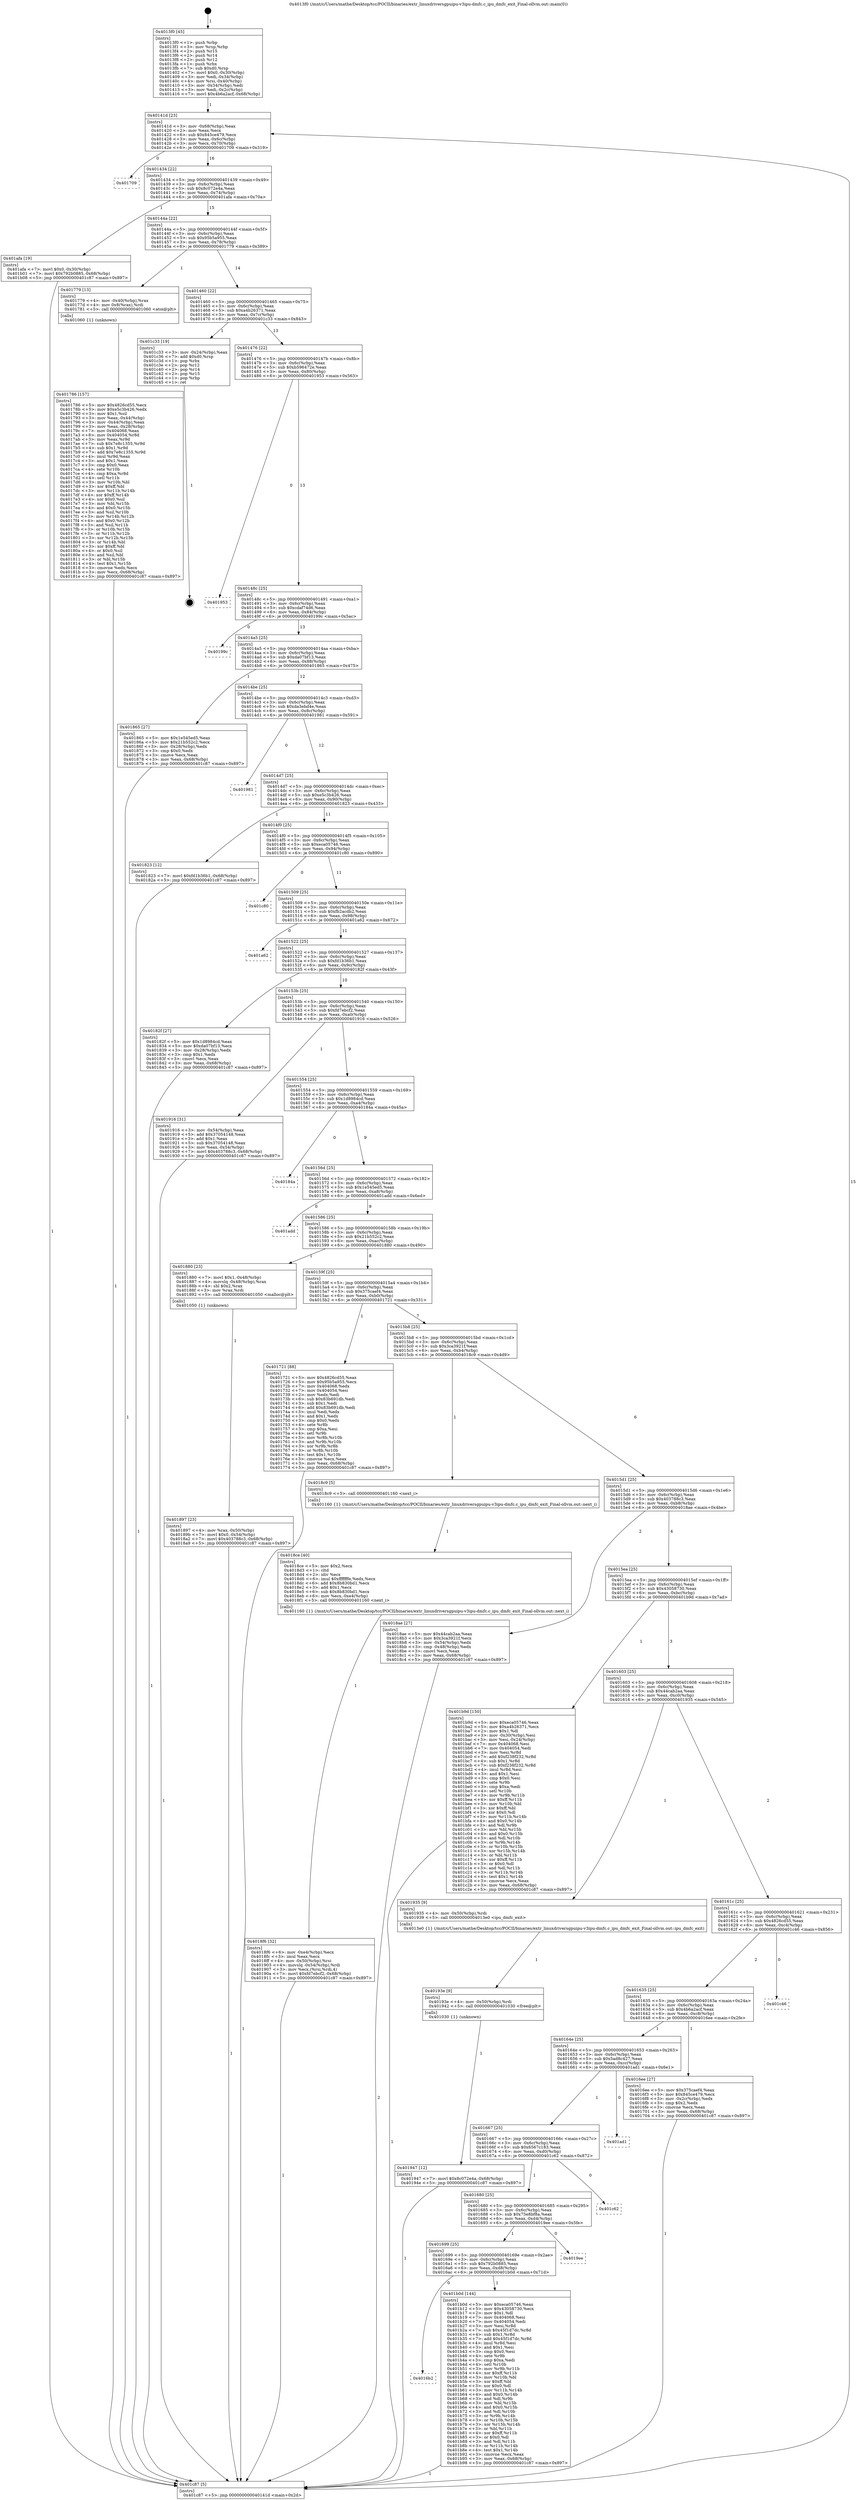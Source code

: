 digraph "0x4013f0" {
  label = "0x4013f0 (/mnt/c/Users/mathe/Desktop/tcc/POCII/binaries/extr_linuxdriversgpuipu-v3ipu-dmfc.c_ipu_dmfc_exit_Final-ollvm.out::main(0))"
  labelloc = "t"
  node[shape=record]

  Entry [label="",width=0.3,height=0.3,shape=circle,fillcolor=black,style=filled]
  "0x40141d" [label="{
     0x40141d [23]\l
     | [instrs]\l
     &nbsp;&nbsp;0x40141d \<+3\>: mov -0x68(%rbp),%eax\l
     &nbsp;&nbsp;0x401420 \<+2\>: mov %eax,%ecx\l
     &nbsp;&nbsp;0x401422 \<+6\>: sub $0x845ce479,%ecx\l
     &nbsp;&nbsp;0x401428 \<+3\>: mov %eax,-0x6c(%rbp)\l
     &nbsp;&nbsp;0x40142b \<+3\>: mov %ecx,-0x70(%rbp)\l
     &nbsp;&nbsp;0x40142e \<+6\>: je 0000000000401709 \<main+0x319\>\l
  }"]
  "0x401709" [label="{
     0x401709\l
  }", style=dashed]
  "0x401434" [label="{
     0x401434 [22]\l
     | [instrs]\l
     &nbsp;&nbsp;0x401434 \<+5\>: jmp 0000000000401439 \<main+0x49\>\l
     &nbsp;&nbsp;0x401439 \<+3\>: mov -0x6c(%rbp),%eax\l
     &nbsp;&nbsp;0x40143c \<+5\>: sub $0x8c072e4a,%eax\l
     &nbsp;&nbsp;0x401441 \<+3\>: mov %eax,-0x74(%rbp)\l
     &nbsp;&nbsp;0x401444 \<+6\>: je 0000000000401afa \<main+0x70a\>\l
  }"]
  Exit [label="",width=0.3,height=0.3,shape=circle,fillcolor=black,style=filled,peripheries=2]
  "0x401afa" [label="{
     0x401afa [19]\l
     | [instrs]\l
     &nbsp;&nbsp;0x401afa \<+7\>: movl $0x0,-0x30(%rbp)\l
     &nbsp;&nbsp;0x401b01 \<+7\>: movl $0x792b0885,-0x68(%rbp)\l
     &nbsp;&nbsp;0x401b08 \<+5\>: jmp 0000000000401c87 \<main+0x897\>\l
  }"]
  "0x40144a" [label="{
     0x40144a [22]\l
     | [instrs]\l
     &nbsp;&nbsp;0x40144a \<+5\>: jmp 000000000040144f \<main+0x5f\>\l
     &nbsp;&nbsp;0x40144f \<+3\>: mov -0x6c(%rbp),%eax\l
     &nbsp;&nbsp;0x401452 \<+5\>: sub $0x95b5a955,%eax\l
     &nbsp;&nbsp;0x401457 \<+3\>: mov %eax,-0x78(%rbp)\l
     &nbsp;&nbsp;0x40145a \<+6\>: je 0000000000401779 \<main+0x389\>\l
  }"]
  "0x4016b2" [label="{
     0x4016b2\l
  }", style=dashed]
  "0x401779" [label="{
     0x401779 [13]\l
     | [instrs]\l
     &nbsp;&nbsp;0x401779 \<+4\>: mov -0x40(%rbp),%rax\l
     &nbsp;&nbsp;0x40177d \<+4\>: mov 0x8(%rax),%rdi\l
     &nbsp;&nbsp;0x401781 \<+5\>: call 0000000000401060 \<atoi@plt\>\l
     | [calls]\l
     &nbsp;&nbsp;0x401060 \{1\} (unknown)\l
  }"]
  "0x401460" [label="{
     0x401460 [22]\l
     | [instrs]\l
     &nbsp;&nbsp;0x401460 \<+5\>: jmp 0000000000401465 \<main+0x75\>\l
     &nbsp;&nbsp;0x401465 \<+3\>: mov -0x6c(%rbp),%eax\l
     &nbsp;&nbsp;0x401468 \<+5\>: sub $0xa4b26371,%eax\l
     &nbsp;&nbsp;0x40146d \<+3\>: mov %eax,-0x7c(%rbp)\l
     &nbsp;&nbsp;0x401470 \<+6\>: je 0000000000401c33 \<main+0x843\>\l
  }"]
  "0x401b0d" [label="{
     0x401b0d [144]\l
     | [instrs]\l
     &nbsp;&nbsp;0x401b0d \<+5\>: mov $0xeca05746,%eax\l
     &nbsp;&nbsp;0x401b12 \<+5\>: mov $0x43058730,%ecx\l
     &nbsp;&nbsp;0x401b17 \<+2\>: mov $0x1,%dl\l
     &nbsp;&nbsp;0x401b19 \<+7\>: mov 0x404068,%esi\l
     &nbsp;&nbsp;0x401b20 \<+7\>: mov 0x404054,%edi\l
     &nbsp;&nbsp;0x401b27 \<+3\>: mov %esi,%r8d\l
     &nbsp;&nbsp;0x401b2a \<+7\>: sub $0x45f1d7dc,%r8d\l
     &nbsp;&nbsp;0x401b31 \<+4\>: sub $0x1,%r8d\l
     &nbsp;&nbsp;0x401b35 \<+7\>: add $0x45f1d7dc,%r8d\l
     &nbsp;&nbsp;0x401b3c \<+4\>: imul %r8d,%esi\l
     &nbsp;&nbsp;0x401b40 \<+3\>: and $0x1,%esi\l
     &nbsp;&nbsp;0x401b43 \<+3\>: cmp $0x0,%esi\l
     &nbsp;&nbsp;0x401b46 \<+4\>: sete %r9b\l
     &nbsp;&nbsp;0x401b4a \<+3\>: cmp $0xa,%edi\l
     &nbsp;&nbsp;0x401b4d \<+4\>: setl %r10b\l
     &nbsp;&nbsp;0x401b51 \<+3\>: mov %r9b,%r11b\l
     &nbsp;&nbsp;0x401b54 \<+4\>: xor $0xff,%r11b\l
     &nbsp;&nbsp;0x401b58 \<+3\>: mov %r10b,%bl\l
     &nbsp;&nbsp;0x401b5b \<+3\>: xor $0xff,%bl\l
     &nbsp;&nbsp;0x401b5e \<+3\>: xor $0x0,%dl\l
     &nbsp;&nbsp;0x401b61 \<+3\>: mov %r11b,%r14b\l
     &nbsp;&nbsp;0x401b64 \<+4\>: and $0x0,%r14b\l
     &nbsp;&nbsp;0x401b68 \<+3\>: and %dl,%r9b\l
     &nbsp;&nbsp;0x401b6b \<+3\>: mov %bl,%r15b\l
     &nbsp;&nbsp;0x401b6e \<+4\>: and $0x0,%r15b\l
     &nbsp;&nbsp;0x401b72 \<+3\>: and %dl,%r10b\l
     &nbsp;&nbsp;0x401b75 \<+3\>: or %r9b,%r14b\l
     &nbsp;&nbsp;0x401b78 \<+3\>: or %r10b,%r15b\l
     &nbsp;&nbsp;0x401b7b \<+3\>: xor %r15b,%r14b\l
     &nbsp;&nbsp;0x401b7e \<+3\>: or %bl,%r11b\l
     &nbsp;&nbsp;0x401b81 \<+4\>: xor $0xff,%r11b\l
     &nbsp;&nbsp;0x401b85 \<+3\>: or $0x0,%dl\l
     &nbsp;&nbsp;0x401b88 \<+3\>: and %dl,%r11b\l
     &nbsp;&nbsp;0x401b8b \<+3\>: or %r11b,%r14b\l
     &nbsp;&nbsp;0x401b8e \<+4\>: test $0x1,%r14b\l
     &nbsp;&nbsp;0x401b92 \<+3\>: cmovne %ecx,%eax\l
     &nbsp;&nbsp;0x401b95 \<+3\>: mov %eax,-0x68(%rbp)\l
     &nbsp;&nbsp;0x401b98 \<+5\>: jmp 0000000000401c87 \<main+0x897\>\l
  }"]
  "0x401c33" [label="{
     0x401c33 [19]\l
     | [instrs]\l
     &nbsp;&nbsp;0x401c33 \<+3\>: mov -0x24(%rbp),%eax\l
     &nbsp;&nbsp;0x401c36 \<+7\>: add $0xd0,%rsp\l
     &nbsp;&nbsp;0x401c3d \<+1\>: pop %rbx\l
     &nbsp;&nbsp;0x401c3e \<+2\>: pop %r12\l
     &nbsp;&nbsp;0x401c40 \<+2\>: pop %r14\l
     &nbsp;&nbsp;0x401c42 \<+2\>: pop %r15\l
     &nbsp;&nbsp;0x401c44 \<+1\>: pop %rbp\l
     &nbsp;&nbsp;0x401c45 \<+1\>: ret\l
  }"]
  "0x401476" [label="{
     0x401476 [22]\l
     | [instrs]\l
     &nbsp;&nbsp;0x401476 \<+5\>: jmp 000000000040147b \<main+0x8b\>\l
     &nbsp;&nbsp;0x40147b \<+3\>: mov -0x6c(%rbp),%eax\l
     &nbsp;&nbsp;0x40147e \<+5\>: sub $0xb596472e,%eax\l
     &nbsp;&nbsp;0x401483 \<+3\>: mov %eax,-0x80(%rbp)\l
     &nbsp;&nbsp;0x401486 \<+6\>: je 0000000000401953 \<main+0x563\>\l
  }"]
  "0x401699" [label="{
     0x401699 [25]\l
     | [instrs]\l
     &nbsp;&nbsp;0x401699 \<+5\>: jmp 000000000040169e \<main+0x2ae\>\l
     &nbsp;&nbsp;0x40169e \<+3\>: mov -0x6c(%rbp),%eax\l
     &nbsp;&nbsp;0x4016a1 \<+5\>: sub $0x792b0885,%eax\l
     &nbsp;&nbsp;0x4016a6 \<+6\>: mov %eax,-0xd8(%rbp)\l
     &nbsp;&nbsp;0x4016ac \<+6\>: je 0000000000401b0d \<main+0x71d\>\l
  }"]
  "0x401953" [label="{
     0x401953\l
  }", style=dashed]
  "0x40148c" [label="{
     0x40148c [25]\l
     | [instrs]\l
     &nbsp;&nbsp;0x40148c \<+5\>: jmp 0000000000401491 \<main+0xa1\>\l
     &nbsp;&nbsp;0x401491 \<+3\>: mov -0x6c(%rbp),%eax\l
     &nbsp;&nbsp;0x401494 \<+5\>: sub $0xcdaf74d6,%eax\l
     &nbsp;&nbsp;0x401499 \<+6\>: mov %eax,-0x84(%rbp)\l
     &nbsp;&nbsp;0x40149f \<+6\>: je 000000000040199c \<main+0x5ac\>\l
  }"]
  "0x4019ee" [label="{
     0x4019ee\l
  }", style=dashed]
  "0x40199c" [label="{
     0x40199c\l
  }", style=dashed]
  "0x4014a5" [label="{
     0x4014a5 [25]\l
     | [instrs]\l
     &nbsp;&nbsp;0x4014a5 \<+5\>: jmp 00000000004014aa \<main+0xba\>\l
     &nbsp;&nbsp;0x4014aa \<+3\>: mov -0x6c(%rbp),%eax\l
     &nbsp;&nbsp;0x4014ad \<+5\>: sub $0xda07bf13,%eax\l
     &nbsp;&nbsp;0x4014b2 \<+6\>: mov %eax,-0x88(%rbp)\l
     &nbsp;&nbsp;0x4014b8 \<+6\>: je 0000000000401865 \<main+0x475\>\l
  }"]
  "0x401680" [label="{
     0x401680 [25]\l
     | [instrs]\l
     &nbsp;&nbsp;0x401680 \<+5\>: jmp 0000000000401685 \<main+0x295\>\l
     &nbsp;&nbsp;0x401685 \<+3\>: mov -0x6c(%rbp),%eax\l
     &nbsp;&nbsp;0x401688 \<+5\>: sub $0x75e8bf8a,%eax\l
     &nbsp;&nbsp;0x40168d \<+6\>: mov %eax,-0xd4(%rbp)\l
     &nbsp;&nbsp;0x401693 \<+6\>: je 00000000004019ee \<main+0x5fe\>\l
  }"]
  "0x401865" [label="{
     0x401865 [27]\l
     | [instrs]\l
     &nbsp;&nbsp;0x401865 \<+5\>: mov $0x1e545ed5,%eax\l
     &nbsp;&nbsp;0x40186a \<+5\>: mov $0x21b552c2,%ecx\l
     &nbsp;&nbsp;0x40186f \<+3\>: mov -0x28(%rbp),%edx\l
     &nbsp;&nbsp;0x401872 \<+3\>: cmp $0x0,%edx\l
     &nbsp;&nbsp;0x401875 \<+3\>: cmove %ecx,%eax\l
     &nbsp;&nbsp;0x401878 \<+3\>: mov %eax,-0x68(%rbp)\l
     &nbsp;&nbsp;0x40187b \<+5\>: jmp 0000000000401c87 \<main+0x897\>\l
  }"]
  "0x4014be" [label="{
     0x4014be [25]\l
     | [instrs]\l
     &nbsp;&nbsp;0x4014be \<+5\>: jmp 00000000004014c3 \<main+0xd3\>\l
     &nbsp;&nbsp;0x4014c3 \<+3\>: mov -0x6c(%rbp),%eax\l
     &nbsp;&nbsp;0x4014c6 \<+5\>: sub $0xda3ebd4e,%eax\l
     &nbsp;&nbsp;0x4014cb \<+6\>: mov %eax,-0x8c(%rbp)\l
     &nbsp;&nbsp;0x4014d1 \<+6\>: je 0000000000401981 \<main+0x591\>\l
  }"]
  "0x401c62" [label="{
     0x401c62\l
  }", style=dashed]
  "0x401981" [label="{
     0x401981\l
  }", style=dashed]
  "0x4014d7" [label="{
     0x4014d7 [25]\l
     | [instrs]\l
     &nbsp;&nbsp;0x4014d7 \<+5\>: jmp 00000000004014dc \<main+0xec\>\l
     &nbsp;&nbsp;0x4014dc \<+3\>: mov -0x6c(%rbp),%eax\l
     &nbsp;&nbsp;0x4014df \<+5\>: sub $0xe5c3b426,%eax\l
     &nbsp;&nbsp;0x4014e4 \<+6\>: mov %eax,-0x90(%rbp)\l
     &nbsp;&nbsp;0x4014ea \<+6\>: je 0000000000401823 \<main+0x433\>\l
  }"]
  "0x401667" [label="{
     0x401667 [25]\l
     | [instrs]\l
     &nbsp;&nbsp;0x401667 \<+5\>: jmp 000000000040166c \<main+0x27c\>\l
     &nbsp;&nbsp;0x40166c \<+3\>: mov -0x6c(%rbp),%eax\l
     &nbsp;&nbsp;0x40166f \<+5\>: sub $0x6567c183,%eax\l
     &nbsp;&nbsp;0x401674 \<+6\>: mov %eax,-0xd0(%rbp)\l
     &nbsp;&nbsp;0x40167a \<+6\>: je 0000000000401c62 \<main+0x872\>\l
  }"]
  "0x401823" [label="{
     0x401823 [12]\l
     | [instrs]\l
     &nbsp;&nbsp;0x401823 \<+7\>: movl $0xfd1b36b1,-0x68(%rbp)\l
     &nbsp;&nbsp;0x40182a \<+5\>: jmp 0000000000401c87 \<main+0x897\>\l
  }"]
  "0x4014f0" [label="{
     0x4014f0 [25]\l
     | [instrs]\l
     &nbsp;&nbsp;0x4014f0 \<+5\>: jmp 00000000004014f5 \<main+0x105\>\l
     &nbsp;&nbsp;0x4014f5 \<+3\>: mov -0x6c(%rbp),%eax\l
     &nbsp;&nbsp;0x4014f8 \<+5\>: sub $0xeca05746,%eax\l
     &nbsp;&nbsp;0x4014fd \<+6\>: mov %eax,-0x94(%rbp)\l
     &nbsp;&nbsp;0x401503 \<+6\>: je 0000000000401c80 \<main+0x890\>\l
  }"]
  "0x401ad1" [label="{
     0x401ad1\l
  }", style=dashed]
  "0x401c80" [label="{
     0x401c80\l
  }", style=dashed]
  "0x401509" [label="{
     0x401509 [25]\l
     | [instrs]\l
     &nbsp;&nbsp;0x401509 \<+5\>: jmp 000000000040150e \<main+0x11e\>\l
     &nbsp;&nbsp;0x40150e \<+3\>: mov -0x6c(%rbp),%eax\l
     &nbsp;&nbsp;0x401511 \<+5\>: sub $0xfb2acdb2,%eax\l
     &nbsp;&nbsp;0x401516 \<+6\>: mov %eax,-0x98(%rbp)\l
     &nbsp;&nbsp;0x40151c \<+6\>: je 0000000000401a62 \<main+0x672\>\l
  }"]
  "0x401947" [label="{
     0x401947 [12]\l
     | [instrs]\l
     &nbsp;&nbsp;0x401947 \<+7\>: movl $0x8c072e4a,-0x68(%rbp)\l
     &nbsp;&nbsp;0x40194e \<+5\>: jmp 0000000000401c87 \<main+0x897\>\l
  }"]
  "0x401a62" [label="{
     0x401a62\l
  }", style=dashed]
  "0x401522" [label="{
     0x401522 [25]\l
     | [instrs]\l
     &nbsp;&nbsp;0x401522 \<+5\>: jmp 0000000000401527 \<main+0x137\>\l
     &nbsp;&nbsp;0x401527 \<+3\>: mov -0x6c(%rbp),%eax\l
     &nbsp;&nbsp;0x40152a \<+5\>: sub $0xfd1b36b1,%eax\l
     &nbsp;&nbsp;0x40152f \<+6\>: mov %eax,-0x9c(%rbp)\l
     &nbsp;&nbsp;0x401535 \<+6\>: je 000000000040182f \<main+0x43f\>\l
  }"]
  "0x40193e" [label="{
     0x40193e [9]\l
     | [instrs]\l
     &nbsp;&nbsp;0x40193e \<+4\>: mov -0x50(%rbp),%rdi\l
     &nbsp;&nbsp;0x401942 \<+5\>: call 0000000000401030 \<free@plt\>\l
     | [calls]\l
     &nbsp;&nbsp;0x401030 \{1\} (unknown)\l
  }"]
  "0x40182f" [label="{
     0x40182f [27]\l
     | [instrs]\l
     &nbsp;&nbsp;0x40182f \<+5\>: mov $0x1d8984cd,%eax\l
     &nbsp;&nbsp;0x401834 \<+5\>: mov $0xda07bf13,%ecx\l
     &nbsp;&nbsp;0x401839 \<+3\>: mov -0x28(%rbp),%edx\l
     &nbsp;&nbsp;0x40183c \<+3\>: cmp $0x1,%edx\l
     &nbsp;&nbsp;0x40183f \<+3\>: cmovl %ecx,%eax\l
     &nbsp;&nbsp;0x401842 \<+3\>: mov %eax,-0x68(%rbp)\l
     &nbsp;&nbsp;0x401845 \<+5\>: jmp 0000000000401c87 \<main+0x897\>\l
  }"]
  "0x40153b" [label="{
     0x40153b [25]\l
     | [instrs]\l
     &nbsp;&nbsp;0x40153b \<+5\>: jmp 0000000000401540 \<main+0x150\>\l
     &nbsp;&nbsp;0x401540 \<+3\>: mov -0x6c(%rbp),%eax\l
     &nbsp;&nbsp;0x401543 \<+5\>: sub $0xfd7ebcf2,%eax\l
     &nbsp;&nbsp;0x401548 \<+6\>: mov %eax,-0xa0(%rbp)\l
     &nbsp;&nbsp;0x40154e \<+6\>: je 0000000000401916 \<main+0x526\>\l
  }"]
  "0x4018f6" [label="{
     0x4018f6 [32]\l
     | [instrs]\l
     &nbsp;&nbsp;0x4018f6 \<+6\>: mov -0xe4(%rbp),%ecx\l
     &nbsp;&nbsp;0x4018fc \<+3\>: imul %eax,%ecx\l
     &nbsp;&nbsp;0x4018ff \<+4\>: mov -0x50(%rbp),%rsi\l
     &nbsp;&nbsp;0x401903 \<+4\>: movslq -0x54(%rbp),%rdi\l
     &nbsp;&nbsp;0x401907 \<+3\>: mov %ecx,(%rsi,%rdi,4)\l
     &nbsp;&nbsp;0x40190a \<+7\>: movl $0xfd7ebcf2,-0x68(%rbp)\l
     &nbsp;&nbsp;0x401911 \<+5\>: jmp 0000000000401c87 \<main+0x897\>\l
  }"]
  "0x401916" [label="{
     0x401916 [31]\l
     | [instrs]\l
     &nbsp;&nbsp;0x401916 \<+3\>: mov -0x54(%rbp),%eax\l
     &nbsp;&nbsp;0x401919 \<+5\>: add $0x37054148,%eax\l
     &nbsp;&nbsp;0x40191e \<+3\>: add $0x1,%eax\l
     &nbsp;&nbsp;0x401921 \<+5\>: sub $0x37054148,%eax\l
     &nbsp;&nbsp;0x401926 \<+3\>: mov %eax,-0x54(%rbp)\l
     &nbsp;&nbsp;0x401929 \<+7\>: movl $0x403788c3,-0x68(%rbp)\l
     &nbsp;&nbsp;0x401930 \<+5\>: jmp 0000000000401c87 \<main+0x897\>\l
  }"]
  "0x401554" [label="{
     0x401554 [25]\l
     | [instrs]\l
     &nbsp;&nbsp;0x401554 \<+5\>: jmp 0000000000401559 \<main+0x169\>\l
     &nbsp;&nbsp;0x401559 \<+3\>: mov -0x6c(%rbp),%eax\l
     &nbsp;&nbsp;0x40155c \<+5\>: sub $0x1d8984cd,%eax\l
     &nbsp;&nbsp;0x401561 \<+6\>: mov %eax,-0xa4(%rbp)\l
     &nbsp;&nbsp;0x401567 \<+6\>: je 000000000040184a \<main+0x45a\>\l
  }"]
  "0x4018ce" [label="{
     0x4018ce [40]\l
     | [instrs]\l
     &nbsp;&nbsp;0x4018ce \<+5\>: mov $0x2,%ecx\l
     &nbsp;&nbsp;0x4018d3 \<+1\>: cltd\l
     &nbsp;&nbsp;0x4018d4 \<+2\>: idiv %ecx\l
     &nbsp;&nbsp;0x4018d6 \<+6\>: imul $0xfffffffe,%edx,%ecx\l
     &nbsp;&nbsp;0x4018dc \<+6\>: add $0x8b830bd1,%ecx\l
     &nbsp;&nbsp;0x4018e2 \<+3\>: add $0x1,%ecx\l
     &nbsp;&nbsp;0x4018e5 \<+6\>: sub $0x8b830bd1,%ecx\l
     &nbsp;&nbsp;0x4018eb \<+6\>: mov %ecx,-0xe4(%rbp)\l
     &nbsp;&nbsp;0x4018f1 \<+5\>: call 0000000000401160 \<next_i\>\l
     | [calls]\l
     &nbsp;&nbsp;0x401160 \{1\} (/mnt/c/Users/mathe/Desktop/tcc/POCII/binaries/extr_linuxdriversgpuipu-v3ipu-dmfc.c_ipu_dmfc_exit_Final-ollvm.out::next_i)\l
  }"]
  "0x40184a" [label="{
     0x40184a\l
  }", style=dashed]
  "0x40156d" [label="{
     0x40156d [25]\l
     | [instrs]\l
     &nbsp;&nbsp;0x40156d \<+5\>: jmp 0000000000401572 \<main+0x182\>\l
     &nbsp;&nbsp;0x401572 \<+3\>: mov -0x6c(%rbp),%eax\l
     &nbsp;&nbsp;0x401575 \<+5\>: sub $0x1e545ed5,%eax\l
     &nbsp;&nbsp;0x40157a \<+6\>: mov %eax,-0xa8(%rbp)\l
     &nbsp;&nbsp;0x401580 \<+6\>: je 0000000000401add \<main+0x6ed\>\l
  }"]
  "0x401897" [label="{
     0x401897 [23]\l
     | [instrs]\l
     &nbsp;&nbsp;0x401897 \<+4\>: mov %rax,-0x50(%rbp)\l
     &nbsp;&nbsp;0x40189b \<+7\>: movl $0x0,-0x54(%rbp)\l
     &nbsp;&nbsp;0x4018a2 \<+7\>: movl $0x403788c3,-0x68(%rbp)\l
     &nbsp;&nbsp;0x4018a9 \<+5\>: jmp 0000000000401c87 \<main+0x897\>\l
  }"]
  "0x401add" [label="{
     0x401add\l
  }", style=dashed]
  "0x401586" [label="{
     0x401586 [25]\l
     | [instrs]\l
     &nbsp;&nbsp;0x401586 \<+5\>: jmp 000000000040158b \<main+0x19b\>\l
     &nbsp;&nbsp;0x40158b \<+3\>: mov -0x6c(%rbp),%eax\l
     &nbsp;&nbsp;0x40158e \<+5\>: sub $0x21b552c2,%eax\l
     &nbsp;&nbsp;0x401593 \<+6\>: mov %eax,-0xac(%rbp)\l
     &nbsp;&nbsp;0x401599 \<+6\>: je 0000000000401880 \<main+0x490\>\l
  }"]
  "0x401786" [label="{
     0x401786 [157]\l
     | [instrs]\l
     &nbsp;&nbsp;0x401786 \<+5\>: mov $0x4826cd55,%ecx\l
     &nbsp;&nbsp;0x40178b \<+5\>: mov $0xe5c3b426,%edx\l
     &nbsp;&nbsp;0x401790 \<+3\>: mov $0x1,%sil\l
     &nbsp;&nbsp;0x401793 \<+3\>: mov %eax,-0x44(%rbp)\l
     &nbsp;&nbsp;0x401796 \<+3\>: mov -0x44(%rbp),%eax\l
     &nbsp;&nbsp;0x401799 \<+3\>: mov %eax,-0x28(%rbp)\l
     &nbsp;&nbsp;0x40179c \<+7\>: mov 0x404068,%eax\l
     &nbsp;&nbsp;0x4017a3 \<+8\>: mov 0x404054,%r8d\l
     &nbsp;&nbsp;0x4017ab \<+3\>: mov %eax,%r9d\l
     &nbsp;&nbsp;0x4017ae \<+7\>: sub $0x7e8c1355,%r9d\l
     &nbsp;&nbsp;0x4017b5 \<+4\>: sub $0x1,%r9d\l
     &nbsp;&nbsp;0x4017b9 \<+7\>: add $0x7e8c1355,%r9d\l
     &nbsp;&nbsp;0x4017c0 \<+4\>: imul %r9d,%eax\l
     &nbsp;&nbsp;0x4017c4 \<+3\>: and $0x1,%eax\l
     &nbsp;&nbsp;0x4017c7 \<+3\>: cmp $0x0,%eax\l
     &nbsp;&nbsp;0x4017ca \<+4\>: sete %r10b\l
     &nbsp;&nbsp;0x4017ce \<+4\>: cmp $0xa,%r8d\l
     &nbsp;&nbsp;0x4017d2 \<+4\>: setl %r11b\l
     &nbsp;&nbsp;0x4017d6 \<+3\>: mov %r10b,%bl\l
     &nbsp;&nbsp;0x4017d9 \<+3\>: xor $0xff,%bl\l
     &nbsp;&nbsp;0x4017dc \<+3\>: mov %r11b,%r14b\l
     &nbsp;&nbsp;0x4017df \<+4\>: xor $0xff,%r14b\l
     &nbsp;&nbsp;0x4017e3 \<+4\>: xor $0x0,%sil\l
     &nbsp;&nbsp;0x4017e7 \<+3\>: mov %bl,%r15b\l
     &nbsp;&nbsp;0x4017ea \<+4\>: and $0x0,%r15b\l
     &nbsp;&nbsp;0x4017ee \<+3\>: and %sil,%r10b\l
     &nbsp;&nbsp;0x4017f1 \<+3\>: mov %r14b,%r12b\l
     &nbsp;&nbsp;0x4017f4 \<+4\>: and $0x0,%r12b\l
     &nbsp;&nbsp;0x4017f8 \<+3\>: and %sil,%r11b\l
     &nbsp;&nbsp;0x4017fb \<+3\>: or %r10b,%r15b\l
     &nbsp;&nbsp;0x4017fe \<+3\>: or %r11b,%r12b\l
     &nbsp;&nbsp;0x401801 \<+3\>: xor %r12b,%r15b\l
     &nbsp;&nbsp;0x401804 \<+3\>: or %r14b,%bl\l
     &nbsp;&nbsp;0x401807 \<+3\>: xor $0xff,%bl\l
     &nbsp;&nbsp;0x40180a \<+4\>: or $0x0,%sil\l
     &nbsp;&nbsp;0x40180e \<+3\>: and %sil,%bl\l
     &nbsp;&nbsp;0x401811 \<+3\>: or %bl,%r15b\l
     &nbsp;&nbsp;0x401814 \<+4\>: test $0x1,%r15b\l
     &nbsp;&nbsp;0x401818 \<+3\>: cmovne %edx,%ecx\l
     &nbsp;&nbsp;0x40181b \<+3\>: mov %ecx,-0x68(%rbp)\l
     &nbsp;&nbsp;0x40181e \<+5\>: jmp 0000000000401c87 \<main+0x897\>\l
  }"]
  "0x401880" [label="{
     0x401880 [23]\l
     | [instrs]\l
     &nbsp;&nbsp;0x401880 \<+7\>: movl $0x1,-0x48(%rbp)\l
     &nbsp;&nbsp;0x401887 \<+4\>: movslq -0x48(%rbp),%rax\l
     &nbsp;&nbsp;0x40188b \<+4\>: shl $0x2,%rax\l
     &nbsp;&nbsp;0x40188f \<+3\>: mov %rax,%rdi\l
     &nbsp;&nbsp;0x401892 \<+5\>: call 0000000000401050 \<malloc@plt\>\l
     | [calls]\l
     &nbsp;&nbsp;0x401050 \{1\} (unknown)\l
  }"]
  "0x40159f" [label="{
     0x40159f [25]\l
     | [instrs]\l
     &nbsp;&nbsp;0x40159f \<+5\>: jmp 00000000004015a4 \<main+0x1b4\>\l
     &nbsp;&nbsp;0x4015a4 \<+3\>: mov -0x6c(%rbp),%eax\l
     &nbsp;&nbsp;0x4015a7 \<+5\>: sub $0x375caef4,%eax\l
     &nbsp;&nbsp;0x4015ac \<+6\>: mov %eax,-0xb0(%rbp)\l
     &nbsp;&nbsp;0x4015b2 \<+6\>: je 0000000000401721 \<main+0x331\>\l
  }"]
  "0x4013f0" [label="{
     0x4013f0 [45]\l
     | [instrs]\l
     &nbsp;&nbsp;0x4013f0 \<+1\>: push %rbp\l
     &nbsp;&nbsp;0x4013f1 \<+3\>: mov %rsp,%rbp\l
     &nbsp;&nbsp;0x4013f4 \<+2\>: push %r15\l
     &nbsp;&nbsp;0x4013f6 \<+2\>: push %r14\l
     &nbsp;&nbsp;0x4013f8 \<+2\>: push %r12\l
     &nbsp;&nbsp;0x4013fa \<+1\>: push %rbx\l
     &nbsp;&nbsp;0x4013fb \<+7\>: sub $0xd0,%rsp\l
     &nbsp;&nbsp;0x401402 \<+7\>: movl $0x0,-0x30(%rbp)\l
     &nbsp;&nbsp;0x401409 \<+3\>: mov %edi,-0x34(%rbp)\l
     &nbsp;&nbsp;0x40140c \<+4\>: mov %rsi,-0x40(%rbp)\l
     &nbsp;&nbsp;0x401410 \<+3\>: mov -0x34(%rbp),%edi\l
     &nbsp;&nbsp;0x401413 \<+3\>: mov %edi,-0x2c(%rbp)\l
     &nbsp;&nbsp;0x401416 \<+7\>: movl $0x4b6a2acf,-0x68(%rbp)\l
  }"]
  "0x401721" [label="{
     0x401721 [88]\l
     | [instrs]\l
     &nbsp;&nbsp;0x401721 \<+5\>: mov $0x4826cd55,%eax\l
     &nbsp;&nbsp;0x401726 \<+5\>: mov $0x95b5a955,%ecx\l
     &nbsp;&nbsp;0x40172b \<+7\>: mov 0x404068,%edx\l
     &nbsp;&nbsp;0x401732 \<+7\>: mov 0x404054,%esi\l
     &nbsp;&nbsp;0x401739 \<+2\>: mov %edx,%edi\l
     &nbsp;&nbsp;0x40173b \<+6\>: sub $0x83b691db,%edi\l
     &nbsp;&nbsp;0x401741 \<+3\>: sub $0x1,%edi\l
     &nbsp;&nbsp;0x401744 \<+6\>: add $0x83b691db,%edi\l
     &nbsp;&nbsp;0x40174a \<+3\>: imul %edi,%edx\l
     &nbsp;&nbsp;0x40174d \<+3\>: and $0x1,%edx\l
     &nbsp;&nbsp;0x401750 \<+3\>: cmp $0x0,%edx\l
     &nbsp;&nbsp;0x401753 \<+4\>: sete %r8b\l
     &nbsp;&nbsp;0x401757 \<+3\>: cmp $0xa,%esi\l
     &nbsp;&nbsp;0x40175a \<+4\>: setl %r9b\l
     &nbsp;&nbsp;0x40175e \<+3\>: mov %r8b,%r10b\l
     &nbsp;&nbsp;0x401761 \<+3\>: and %r9b,%r10b\l
     &nbsp;&nbsp;0x401764 \<+3\>: xor %r9b,%r8b\l
     &nbsp;&nbsp;0x401767 \<+3\>: or %r8b,%r10b\l
     &nbsp;&nbsp;0x40176a \<+4\>: test $0x1,%r10b\l
     &nbsp;&nbsp;0x40176e \<+3\>: cmovne %ecx,%eax\l
     &nbsp;&nbsp;0x401771 \<+3\>: mov %eax,-0x68(%rbp)\l
     &nbsp;&nbsp;0x401774 \<+5\>: jmp 0000000000401c87 \<main+0x897\>\l
  }"]
  "0x4015b8" [label="{
     0x4015b8 [25]\l
     | [instrs]\l
     &nbsp;&nbsp;0x4015b8 \<+5\>: jmp 00000000004015bd \<main+0x1cd\>\l
     &nbsp;&nbsp;0x4015bd \<+3\>: mov -0x6c(%rbp),%eax\l
     &nbsp;&nbsp;0x4015c0 \<+5\>: sub $0x3ca3921f,%eax\l
     &nbsp;&nbsp;0x4015c5 \<+6\>: mov %eax,-0xb4(%rbp)\l
     &nbsp;&nbsp;0x4015cb \<+6\>: je 00000000004018c9 \<main+0x4d9\>\l
  }"]
  "0x401c87" [label="{
     0x401c87 [5]\l
     | [instrs]\l
     &nbsp;&nbsp;0x401c87 \<+5\>: jmp 000000000040141d \<main+0x2d\>\l
  }"]
  "0x4018c9" [label="{
     0x4018c9 [5]\l
     | [instrs]\l
     &nbsp;&nbsp;0x4018c9 \<+5\>: call 0000000000401160 \<next_i\>\l
     | [calls]\l
     &nbsp;&nbsp;0x401160 \{1\} (/mnt/c/Users/mathe/Desktop/tcc/POCII/binaries/extr_linuxdriversgpuipu-v3ipu-dmfc.c_ipu_dmfc_exit_Final-ollvm.out::next_i)\l
  }"]
  "0x4015d1" [label="{
     0x4015d1 [25]\l
     | [instrs]\l
     &nbsp;&nbsp;0x4015d1 \<+5\>: jmp 00000000004015d6 \<main+0x1e6\>\l
     &nbsp;&nbsp;0x4015d6 \<+3\>: mov -0x6c(%rbp),%eax\l
     &nbsp;&nbsp;0x4015d9 \<+5\>: sub $0x403788c3,%eax\l
     &nbsp;&nbsp;0x4015de \<+6\>: mov %eax,-0xb8(%rbp)\l
     &nbsp;&nbsp;0x4015e4 \<+6\>: je 00000000004018ae \<main+0x4be\>\l
  }"]
  "0x40164e" [label="{
     0x40164e [25]\l
     | [instrs]\l
     &nbsp;&nbsp;0x40164e \<+5\>: jmp 0000000000401653 \<main+0x263\>\l
     &nbsp;&nbsp;0x401653 \<+3\>: mov -0x6c(%rbp),%eax\l
     &nbsp;&nbsp;0x401656 \<+5\>: sub $0x5ad8c427,%eax\l
     &nbsp;&nbsp;0x40165b \<+6\>: mov %eax,-0xcc(%rbp)\l
     &nbsp;&nbsp;0x401661 \<+6\>: je 0000000000401ad1 \<main+0x6e1\>\l
  }"]
  "0x4018ae" [label="{
     0x4018ae [27]\l
     | [instrs]\l
     &nbsp;&nbsp;0x4018ae \<+5\>: mov $0x44cab2aa,%eax\l
     &nbsp;&nbsp;0x4018b3 \<+5\>: mov $0x3ca3921f,%ecx\l
     &nbsp;&nbsp;0x4018b8 \<+3\>: mov -0x54(%rbp),%edx\l
     &nbsp;&nbsp;0x4018bb \<+3\>: cmp -0x48(%rbp),%edx\l
     &nbsp;&nbsp;0x4018be \<+3\>: cmovl %ecx,%eax\l
     &nbsp;&nbsp;0x4018c1 \<+3\>: mov %eax,-0x68(%rbp)\l
     &nbsp;&nbsp;0x4018c4 \<+5\>: jmp 0000000000401c87 \<main+0x897\>\l
  }"]
  "0x4015ea" [label="{
     0x4015ea [25]\l
     | [instrs]\l
     &nbsp;&nbsp;0x4015ea \<+5\>: jmp 00000000004015ef \<main+0x1ff\>\l
     &nbsp;&nbsp;0x4015ef \<+3\>: mov -0x6c(%rbp),%eax\l
     &nbsp;&nbsp;0x4015f2 \<+5\>: sub $0x43058730,%eax\l
     &nbsp;&nbsp;0x4015f7 \<+6\>: mov %eax,-0xbc(%rbp)\l
     &nbsp;&nbsp;0x4015fd \<+6\>: je 0000000000401b9d \<main+0x7ad\>\l
  }"]
  "0x4016ee" [label="{
     0x4016ee [27]\l
     | [instrs]\l
     &nbsp;&nbsp;0x4016ee \<+5\>: mov $0x375caef4,%eax\l
     &nbsp;&nbsp;0x4016f3 \<+5\>: mov $0x845ce479,%ecx\l
     &nbsp;&nbsp;0x4016f8 \<+3\>: mov -0x2c(%rbp),%edx\l
     &nbsp;&nbsp;0x4016fb \<+3\>: cmp $0x2,%edx\l
     &nbsp;&nbsp;0x4016fe \<+3\>: cmovne %ecx,%eax\l
     &nbsp;&nbsp;0x401701 \<+3\>: mov %eax,-0x68(%rbp)\l
     &nbsp;&nbsp;0x401704 \<+5\>: jmp 0000000000401c87 \<main+0x897\>\l
  }"]
  "0x401b9d" [label="{
     0x401b9d [150]\l
     | [instrs]\l
     &nbsp;&nbsp;0x401b9d \<+5\>: mov $0xeca05746,%eax\l
     &nbsp;&nbsp;0x401ba2 \<+5\>: mov $0xa4b26371,%ecx\l
     &nbsp;&nbsp;0x401ba7 \<+2\>: mov $0x1,%dl\l
     &nbsp;&nbsp;0x401ba9 \<+3\>: mov -0x30(%rbp),%esi\l
     &nbsp;&nbsp;0x401bac \<+3\>: mov %esi,-0x24(%rbp)\l
     &nbsp;&nbsp;0x401baf \<+7\>: mov 0x404068,%esi\l
     &nbsp;&nbsp;0x401bb6 \<+7\>: mov 0x404054,%edi\l
     &nbsp;&nbsp;0x401bbd \<+3\>: mov %esi,%r8d\l
     &nbsp;&nbsp;0x401bc0 \<+7\>: add $0xf238f232,%r8d\l
     &nbsp;&nbsp;0x401bc7 \<+4\>: sub $0x1,%r8d\l
     &nbsp;&nbsp;0x401bcb \<+7\>: sub $0xf238f232,%r8d\l
     &nbsp;&nbsp;0x401bd2 \<+4\>: imul %r8d,%esi\l
     &nbsp;&nbsp;0x401bd6 \<+3\>: and $0x1,%esi\l
     &nbsp;&nbsp;0x401bd9 \<+3\>: cmp $0x0,%esi\l
     &nbsp;&nbsp;0x401bdc \<+4\>: sete %r9b\l
     &nbsp;&nbsp;0x401be0 \<+3\>: cmp $0xa,%edi\l
     &nbsp;&nbsp;0x401be3 \<+4\>: setl %r10b\l
     &nbsp;&nbsp;0x401be7 \<+3\>: mov %r9b,%r11b\l
     &nbsp;&nbsp;0x401bea \<+4\>: xor $0xff,%r11b\l
     &nbsp;&nbsp;0x401bee \<+3\>: mov %r10b,%bl\l
     &nbsp;&nbsp;0x401bf1 \<+3\>: xor $0xff,%bl\l
     &nbsp;&nbsp;0x401bf4 \<+3\>: xor $0x0,%dl\l
     &nbsp;&nbsp;0x401bf7 \<+3\>: mov %r11b,%r14b\l
     &nbsp;&nbsp;0x401bfa \<+4\>: and $0x0,%r14b\l
     &nbsp;&nbsp;0x401bfe \<+3\>: and %dl,%r9b\l
     &nbsp;&nbsp;0x401c01 \<+3\>: mov %bl,%r15b\l
     &nbsp;&nbsp;0x401c04 \<+4\>: and $0x0,%r15b\l
     &nbsp;&nbsp;0x401c08 \<+3\>: and %dl,%r10b\l
     &nbsp;&nbsp;0x401c0b \<+3\>: or %r9b,%r14b\l
     &nbsp;&nbsp;0x401c0e \<+3\>: or %r10b,%r15b\l
     &nbsp;&nbsp;0x401c11 \<+3\>: xor %r15b,%r14b\l
     &nbsp;&nbsp;0x401c14 \<+3\>: or %bl,%r11b\l
     &nbsp;&nbsp;0x401c17 \<+4\>: xor $0xff,%r11b\l
     &nbsp;&nbsp;0x401c1b \<+3\>: or $0x0,%dl\l
     &nbsp;&nbsp;0x401c1e \<+3\>: and %dl,%r11b\l
     &nbsp;&nbsp;0x401c21 \<+3\>: or %r11b,%r14b\l
     &nbsp;&nbsp;0x401c24 \<+4\>: test $0x1,%r14b\l
     &nbsp;&nbsp;0x401c28 \<+3\>: cmovne %ecx,%eax\l
     &nbsp;&nbsp;0x401c2b \<+3\>: mov %eax,-0x68(%rbp)\l
     &nbsp;&nbsp;0x401c2e \<+5\>: jmp 0000000000401c87 \<main+0x897\>\l
  }"]
  "0x401603" [label="{
     0x401603 [25]\l
     | [instrs]\l
     &nbsp;&nbsp;0x401603 \<+5\>: jmp 0000000000401608 \<main+0x218\>\l
     &nbsp;&nbsp;0x401608 \<+3\>: mov -0x6c(%rbp),%eax\l
     &nbsp;&nbsp;0x40160b \<+5\>: sub $0x44cab2aa,%eax\l
     &nbsp;&nbsp;0x401610 \<+6\>: mov %eax,-0xc0(%rbp)\l
     &nbsp;&nbsp;0x401616 \<+6\>: je 0000000000401935 \<main+0x545\>\l
  }"]
  "0x401635" [label="{
     0x401635 [25]\l
     | [instrs]\l
     &nbsp;&nbsp;0x401635 \<+5\>: jmp 000000000040163a \<main+0x24a\>\l
     &nbsp;&nbsp;0x40163a \<+3\>: mov -0x6c(%rbp),%eax\l
     &nbsp;&nbsp;0x40163d \<+5\>: sub $0x4b6a2acf,%eax\l
     &nbsp;&nbsp;0x401642 \<+6\>: mov %eax,-0xc8(%rbp)\l
     &nbsp;&nbsp;0x401648 \<+6\>: je 00000000004016ee \<main+0x2fe\>\l
  }"]
  "0x401935" [label="{
     0x401935 [9]\l
     | [instrs]\l
     &nbsp;&nbsp;0x401935 \<+4\>: mov -0x50(%rbp),%rdi\l
     &nbsp;&nbsp;0x401939 \<+5\>: call 00000000004013e0 \<ipu_dmfc_exit\>\l
     | [calls]\l
     &nbsp;&nbsp;0x4013e0 \{1\} (/mnt/c/Users/mathe/Desktop/tcc/POCII/binaries/extr_linuxdriversgpuipu-v3ipu-dmfc.c_ipu_dmfc_exit_Final-ollvm.out::ipu_dmfc_exit)\l
  }"]
  "0x40161c" [label="{
     0x40161c [25]\l
     | [instrs]\l
     &nbsp;&nbsp;0x40161c \<+5\>: jmp 0000000000401621 \<main+0x231\>\l
     &nbsp;&nbsp;0x401621 \<+3\>: mov -0x6c(%rbp),%eax\l
     &nbsp;&nbsp;0x401624 \<+5\>: sub $0x4826cd55,%eax\l
     &nbsp;&nbsp;0x401629 \<+6\>: mov %eax,-0xc4(%rbp)\l
     &nbsp;&nbsp;0x40162f \<+6\>: je 0000000000401c46 \<main+0x856\>\l
  }"]
  "0x401c46" [label="{
     0x401c46\l
  }", style=dashed]
  Entry -> "0x4013f0" [label=" 1"]
  "0x40141d" -> "0x401709" [label=" 0"]
  "0x40141d" -> "0x401434" [label=" 16"]
  "0x401c33" -> Exit [label=" 1"]
  "0x401434" -> "0x401afa" [label=" 1"]
  "0x401434" -> "0x40144a" [label=" 15"]
  "0x401b9d" -> "0x401c87" [label=" 1"]
  "0x40144a" -> "0x401779" [label=" 1"]
  "0x40144a" -> "0x401460" [label=" 14"]
  "0x401b0d" -> "0x401c87" [label=" 1"]
  "0x401460" -> "0x401c33" [label=" 1"]
  "0x401460" -> "0x401476" [label=" 13"]
  "0x401699" -> "0x4016b2" [label=" 0"]
  "0x401476" -> "0x401953" [label=" 0"]
  "0x401476" -> "0x40148c" [label=" 13"]
  "0x401699" -> "0x401b0d" [label=" 1"]
  "0x40148c" -> "0x40199c" [label=" 0"]
  "0x40148c" -> "0x4014a5" [label=" 13"]
  "0x401680" -> "0x401699" [label=" 1"]
  "0x4014a5" -> "0x401865" [label=" 1"]
  "0x4014a5" -> "0x4014be" [label=" 12"]
  "0x401680" -> "0x4019ee" [label=" 0"]
  "0x4014be" -> "0x401981" [label=" 0"]
  "0x4014be" -> "0x4014d7" [label=" 12"]
  "0x401667" -> "0x401680" [label=" 1"]
  "0x4014d7" -> "0x401823" [label=" 1"]
  "0x4014d7" -> "0x4014f0" [label=" 11"]
  "0x401667" -> "0x401c62" [label=" 0"]
  "0x4014f0" -> "0x401c80" [label=" 0"]
  "0x4014f0" -> "0x401509" [label=" 11"]
  "0x40164e" -> "0x401667" [label=" 1"]
  "0x401509" -> "0x401a62" [label=" 0"]
  "0x401509" -> "0x401522" [label=" 11"]
  "0x40164e" -> "0x401ad1" [label=" 0"]
  "0x401522" -> "0x40182f" [label=" 1"]
  "0x401522" -> "0x40153b" [label=" 10"]
  "0x401afa" -> "0x401c87" [label=" 1"]
  "0x40153b" -> "0x401916" [label=" 1"]
  "0x40153b" -> "0x401554" [label=" 9"]
  "0x401947" -> "0x401c87" [label=" 1"]
  "0x401554" -> "0x40184a" [label=" 0"]
  "0x401554" -> "0x40156d" [label=" 9"]
  "0x40193e" -> "0x401947" [label=" 1"]
  "0x40156d" -> "0x401add" [label=" 0"]
  "0x40156d" -> "0x401586" [label=" 9"]
  "0x401935" -> "0x40193e" [label=" 1"]
  "0x401586" -> "0x401880" [label=" 1"]
  "0x401586" -> "0x40159f" [label=" 8"]
  "0x401916" -> "0x401c87" [label=" 1"]
  "0x40159f" -> "0x401721" [label=" 1"]
  "0x40159f" -> "0x4015b8" [label=" 7"]
  "0x4018f6" -> "0x401c87" [label=" 1"]
  "0x4015b8" -> "0x4018c9" [label=" 1"]
  "0x4015b8" -> "0x4015d1" [label=" 6"]
  "0x4018ce" -> "0x4018f6" [label=" 1"]
  "0x4015d1" -> "0x4018ae" [label=" 2"]
  "0x4015d1" -> "0x4015ea" [label=" 4"]
  "0x4018c9" -> "0x4018ce" [label=" 1"]
  "0x4015ea" -> "0x401b9d" [label=" 1"]
  "0x4015ea" -> "0x401603" [label=" 3"]
  "0x4018ae" -> "0x401c87" [label=" 2"]
  "0x401603" -> "0x401935" [label=" 1"]
  "0x401603" -> "0x40161c" [label=" 2"]
  "0x401880" -> "0x401897" [label=" 1"]
  "0x40161c" -> "0x401c46" [label=" 0"]
  "0x40161c" -> "0x401635" [label=" 2"]
  "0x401897" -> "0x401c87" [label=" 1"]
  "0x401635" -> "0x4016ee" [label=" 1"]
  "0x401635" -> "0x40164e" [label=" 1"]
  "0x4016ee" -> "0x401c87" [label=" 1"]
  "0x4013f0" -> "0x40141d" [label=" 1"]
  "0x401c87" -> "0x40141d" [label=" 15"]
  "0x401721" -> "0x401c87" [label=" 1"]
  "0x401779" -> "0x401786" [label=" 1"]
  "0x401786" -> "0x401c87" [label=" 1"]
  "0x401823" -> "0x401c87" [label=" 1"]
  "0x40182f" -> "0x401c87" [label=" 1"]
  "0x401865" -> "0x401c87" [label=" 1"]
}
